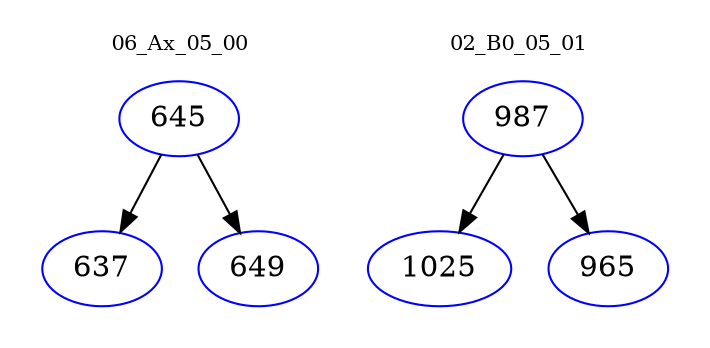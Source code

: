 digraph{
subgraph cluster_0 {
color = white
label = "06_Ax_05_00";
fontsize=10;
T0_645 [label="645", color="blue"]
T0_645 -> T0_637 [color="black"]
T0_637 [label="637", color="blue"]
T0_645 -> T0_649 [color="black"]
T0_649 [label="649", color="blue"]
}
subgraph cluster_1 {
color = white
label = "02_B0_05_01";
fontsize=10;
T1_987 [label="987", color="blue"]
T1_987 -> T1_1025 [color="black"]
T1_1025 [label="1025", color="blue"]
T1_987 -> T1_965 [color="black"]
T1_965 [label="965", color="blue"]
}
}
